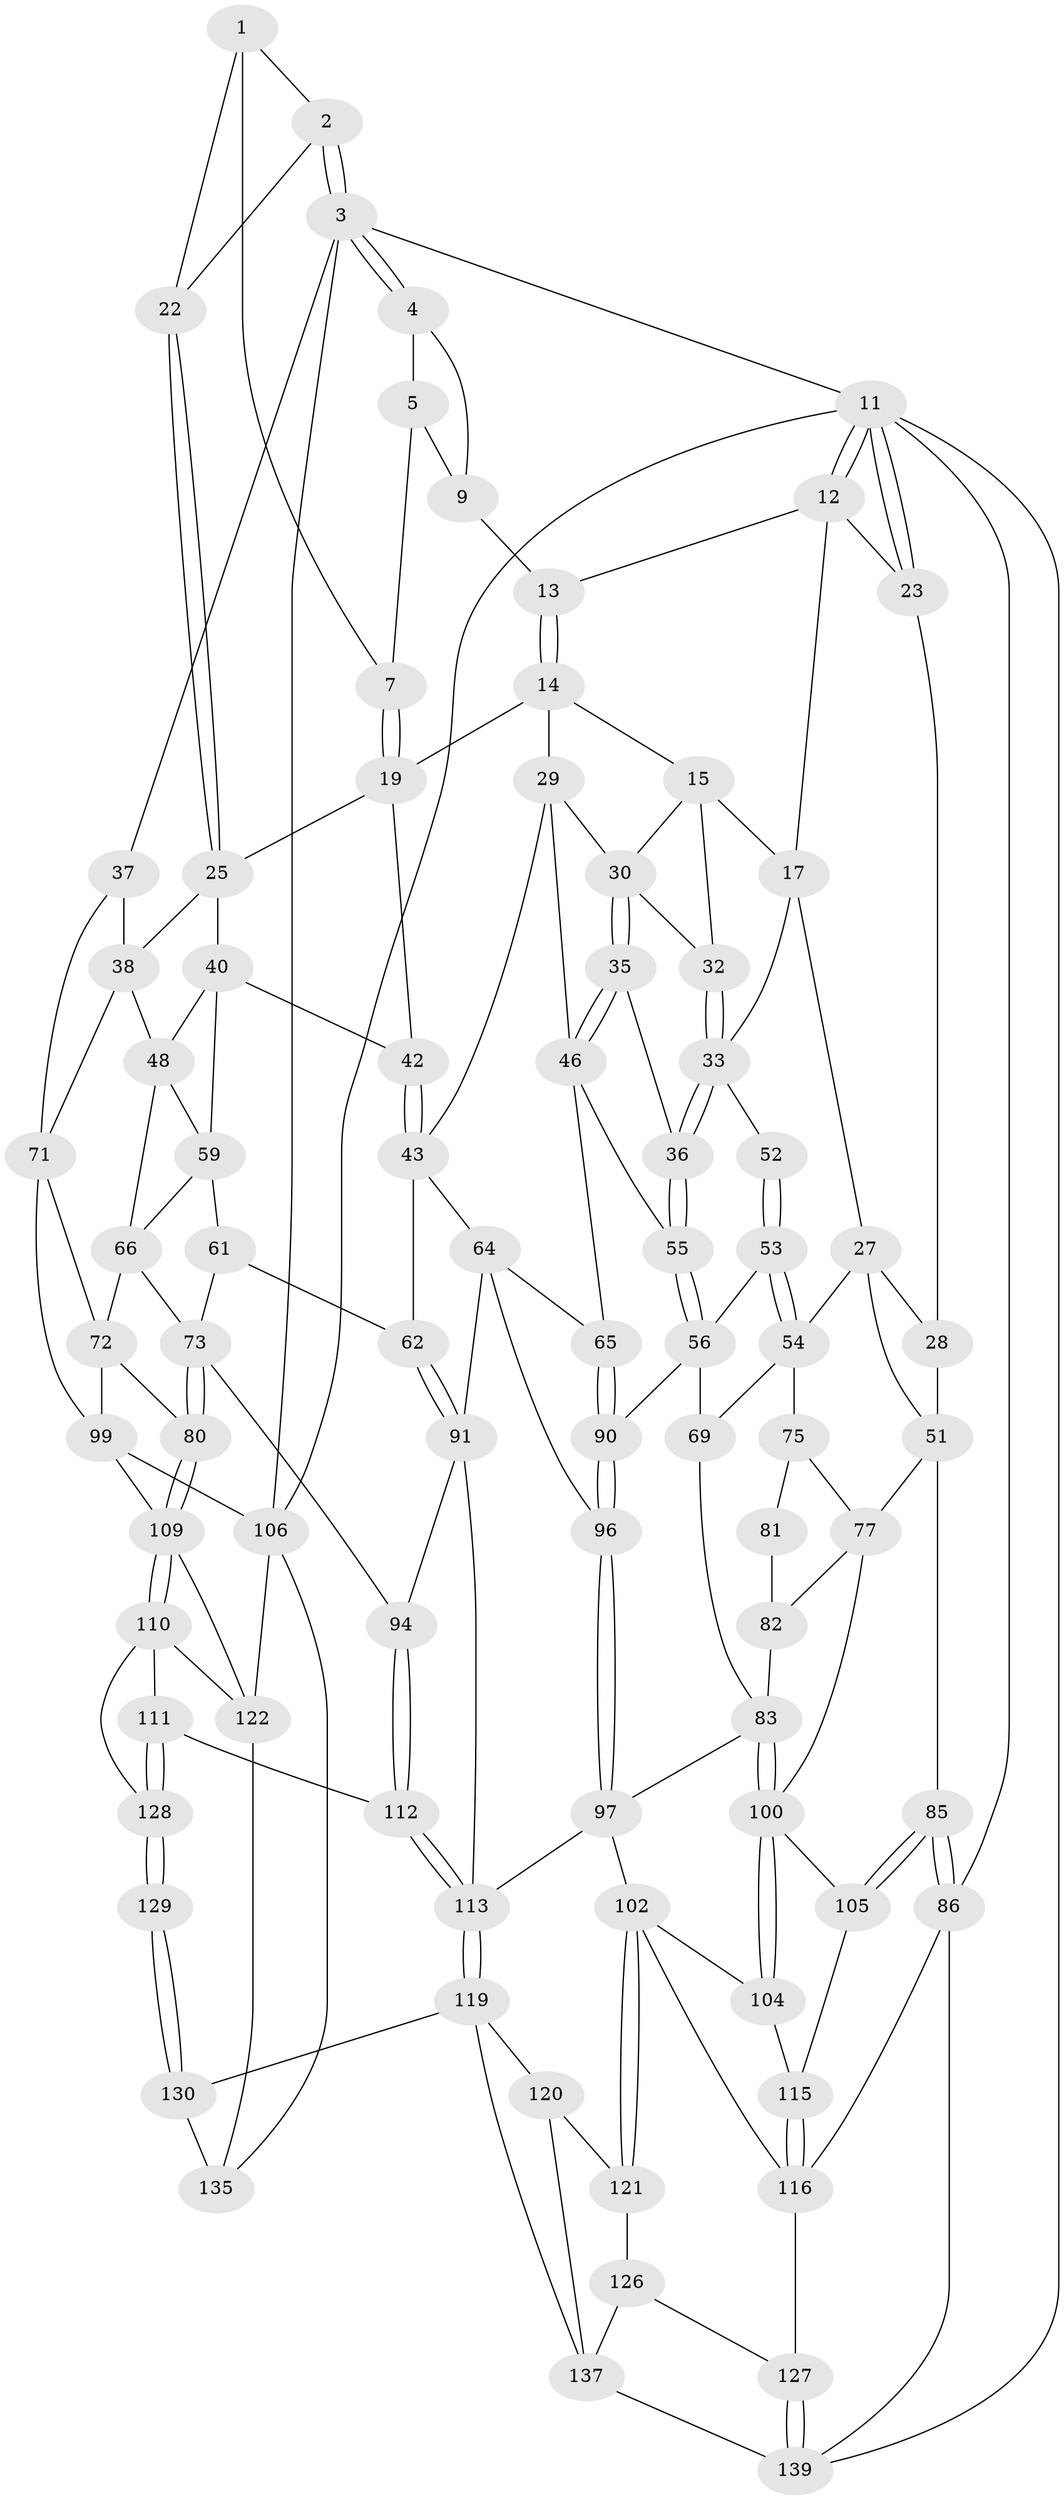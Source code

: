 // original degree distribution, {3: 0.014285714285714285, 4: 0.22857142857142856, 6: 0.21428571428571427, 5: 0.5428571428571428}
// Generated by graph-tools (version 1.1) at 2025/42/03/06/25 10:42:33]
// undirected, 86 vertices, 187 edges
graph export_dot {
graph [start="1"]
  node [color=gray90,style=filled];
  1 [pos="+0.8186830962595968+0.07298016314569569",super="+6"];
  2 [pos="+0.928090933526717+0.04656972378716383"];
  3 [pos="+1+0",super="+10"];
  4 [pos="+1+0"];
  5 [pos="+0.7965265879370026+0.06373823664132905",super="+8"];
  7 [pos="+0.7404873230069998+0.08761295492890799"];
  9 [pos="+0.666651111293224+0"];
  11 [pos="+0+0",super="+88"];
  12 [pos="+0.25830370709982586+0",super="+18"];
  13 [pos="+0.4816730250122182+0"];
  14 [pos="+0.47458490579580764+0",super="+21"];
  15 [pos="+0.3198076051845047+0.08583397391179635",super="+16"];
  17 [pos="+0.24512254620104526+0.12827028328434736",super="+26"];
  19 [pos="+0.6932975533732311+0.1599677681263059",super="+20"];
  22 [pos="+0.8714403789311557+0.1682503087644839"];
  23 [pos="+0+0",super="+24"];
  25 [pos="+0.8705023165109025+0.17891640809268664",super="+39"];
  27 [pos="+0.11408097676187008+0.2324394601413343",super="+50"];
  28 [pos="+0.10681458358881206+0.21247318087572492",super="+45"];
  29 [pos="+0.451421889749113+0.19165304019040333",super="+44"];
  30 [pos="+0.38688456859213466+0.20365862890020794",super="+31"];
  32 [pos="+0.32831129109680535+0.20343934996329377"];
  33 [pos="+0.2793768064509951+0.2752241286749402",super="+34"];
  35 [pos="+0.34116417318056913+0.28108863223855907"];
  36 [pos="+0.2987435177681039+0.2952908306974167"];
  37 [pos="+1+0.03902017805653752"];
  38 [pos="+0.898475556456374+0.21855353010582382",super="+47"];
  40 [pos="+0.8758266029297902+0.23665586007498607",super="+41"];
  42 [pos="+0.671461623337437+0.2573019529183484"];
  43 [pos="+0.5135563520180382+0.3002714740707183",super="+63"];
  46 [pos="+0.435216376716459+0.30074915181510026",super="+58"];
  48 [pos="+0.9257047565862793+0.33783064058565293",super="+49"];
  51 [pos="+0+0.34664128588796145",super="+78"];
  52 [pos="+0.23657242908968928+0.2932090734435053"];
  53 [pos="+0.1308666509938138+0.34344020920604607",super="+57"];
  54 [pos="+0.10985409562433109+0.34468298804604824",super="+70"];
  55 [pos="+0.3266751989268155+0.39564112169654797"];
  56 [pos="+0.28284358466802495+0.4155234902388051",super="+68"];
  59 [pos="+0.798200007710198+0.3670230458596644",super="+60"];
  61 [pos="+0.6594460187344892+0.42213872756152376"];
  62 [pos="+0.5416285981001714+0.42586310549246714"];
  64 [pos="+0.42743078971021825+0.4592086637888975",super="+93"];
  65 [pos="+0.37717672004542+0.4302295265142094"];
  66 [pos="+0.9160829344296567+0.39550243535065205",super="+67"];
  69 [pos="+0.254925090461486+0.45094145464265956"];
  71 [pos="+1+0.3459008000176482",super="+89"];
  72 [pos="+0.9254650670696086+0.41335682095972215",super="+79"];
  73 [pos="+0.8122896994842147+0.552156330994428",super="+74"];
  75 [pos="+0.11381123708145131+0.3648245688141743",super="+76"];
  77 [pos="+0.031584762768392026+0.5023447724861049",super="+95"];
  80 [pos="+0.8581714199589368+0.6005108477973821"];
  81 [pos="+0.1478435974558709+0.4633425317522905"];
  82 [pos="+0.15327796213779826+0.4691866642772132"];
  83 [pos="+0.219143312912634+0.49289992579850955",super="+84"];
  85 [pos="+0+0.6435737477575185"];
  86 [pos="+0+0.6795149181880182",super="+87"];
  90 [pos="+0.3298951296741069+0.5241887458536302"];
  91 [pos="+0.5621087769775307+0.5661366939129848",super="+92"];
  94 [pos="+0.6201632379756835+0.5709881550424089"];
  96 [pos="+0.33797566533230466+0.6500762785539099"];
  97 [pos="+0.33739725588879776+0.6516644469937255",super="+98"];
  99 [pos="+1+0.5429399890624586",super="+108"];
  100 [pos="+0.13103667216947334+0.5932117029609804",super="+101"];
  102 [pos="+0.27150733092125073+0.703930463506276",super="+103"];
  104 [pos="+0.1724216529126541+0.6734087842576176"];
  105 [pos="+0+0.6313243256679792"];
  106 [pos="+1+1",super="+107"];
  109 [pos="+0.8533050528905567+0.6170433830809701",super="+117"];
  110 [pos="+0.7899500202350801+0.6996355834973882",super="+124"];
  111 [pos="+0.6992641499798213+0.7459946150360333"];
  112 [pos="+0.673484150611484+0.7437341026428625"];
  113 [pos="+0.5499198564051527+0.7830571343213514",super="+114"];
  115 [pos="+0.14311947855100954+0.677010180707187"];
  116 [pos="+0+0.7464164304404847",super="+118"];
  119 [pos="+0.5387223472804773+0.8140568844967451",super="+132"];
  120 [pos="+0.4666180456145383+0.8357869541943933",super="+134"];
  121 [pos="+0.3665004623689841+0.8374413745605053",super="+125"];
  122 [pos="+0.9185726813564472+0.835403227066598",super="+123"];
  126 [pos="+0.27313083177229674+0.9207026587850455"];
  127 [pos="+0.15377871236206564+0.8639287739682331"];
  128 [pos="+0.7224908621631294+0.8282742134920736",super="+133"];
  129 [pos="+0.7312102599032658+0.925610235462269"];
  130 [pos="+0.6904276910313037+1",super="+131"];
  135 [pos="+0.8930176054275734+0.8892920295430525",super="+136"];
  137 [pos="+0.4796966406444304+1",super="+138"];
  139 [pos="+0.14191764053737668+0.8831208044929741",super="+140"];
  1 -- 2;
  1 -- 22;
  1 -- 7;
  2 -- 3;
  2 -- 3;
  2 -- 22;
  3 -- 4;
  3 -- 4;
  3 -- 11;
  3 -- 106;
  3 -- 37;
  4 -- 5;
  4 -- 9;
  5 -- 9;
  5 -- 7;
  7 -- 19;
  7 -- 19;
  9 -- 13;
  11 -- 12;
  11 -- 12;
  11 -- 23;
  11 -- 23;
  11 -- 106;
  11 -- 139;
  11 -- 86;
  12 -- 13;
  12 -- 17;
  12 -- 23;
  13 -- 14;
  13 -- 14;
  14 -- 15;
  14 -- 19;
  14 -- 29;
  15 -- 30;
  15 -- 32;
  15 -- 17;
  17 -- 27;
  17 -- 33;
  19 -- 25;
  19 -- 42;
  22 -- 25;
  22 -- 25;
  23 -- 28 [weight=2];
  25 -- 40;
  25 -- 38;
  27 -- 28;
  27 -- 51;
  27 -- 54;
  28 -- 51;
  29 -- 30;
  29 -- 43;
  29 -- 46;
  30 -- 35;
  30 -- 35;
  30 -- 32;
  32 -- 33;
  32 -- 33;
  33 -- 36;
  33 -- 36;
  33 -- 52;
  35 -- 36;
  35 -- 46;
  35 -- 46;
  36 -- 55;
  36 -- 55;
  37 -- 38;
  37 -- 71;
  38 -- 48;
  38 -- 71;
  40 -- 42;
  40 -- 59;
  40 -- 48;
  42 -- 43;
  42 -- 43;
  43 -- 64;
  43 -- 62;
  46 -- 65;
  46 -- 55;
  48 -- 66;
  48 -- 59;
  51 -- 85;
  51 -- 77;
  52 -- 53 [weight=2];
  52 -- 53;
  53 -- 54;
  53 -- 54;
  53 -- 56;
  54 -- 75;
  54 -- 69;
  55 -- 56;
  55 -- 56;
  56 -- 90;
  56 -- 69;
  59 -- 61;
  59 -- 66;
  61 -- 62;
  61 -- 73;
  62 -- 91;
  62 -- 91;
  64 -- 65;
  64 -- 96;
  64 -- 91;
  65 -- 90;
  65 -- 90;
  66 -- 72;
  66 -- 73;
  69 -- 83;
  71 -- 72;
  71 -- 99;
  72 -- 99;
  72 -- 80;
  73 -- 80;
  73 -- 80;
  73 -- 94;
  75 -- 81 [weight=2];
  75 -- 77;
  77 -- 82;
  77 -- 100;
  80 -- 109;
  80 -- 109;
  81 -- 82;
  82 -- 83;
  83 -- 100;
  83 -- 100;
  83 -- 97;
  85 -- 86;
  85 -- 86;
  85 -- 105;
  85 -- 105;
  86 -- 116;
  86 -- 139;
  90 -- 96;
  90 -- 96;
  91 -- 94;
  91 -- 113;
  94 -- 112;
  94 -- 112;
  96 -- 97;
  96 -- 97;
  97 -- 102;
  97 -- 113;
  99 -- 106;
  99 -- 109;
  100 -- 104;
  100 -- 104;
  100 -- 105;
  102 -- 121;
  102 -- 121;
  102 -- 104;
  102 -- 116;
  104 -- 115;
  105 -- 115;
  106 -- 122;
  106 -- 135;
  109 -- 110;
  109 -- 110;
  109 -- 122;
  110 -- 111;
  110 -- 128;
  110 -- 122;
  111 -- 112;
  111 -- 128;
  111 -- 128;
  112 -- 113;
  112 -- 113;
  113 -- 119;
  113 -- 119;
  115 -- 116;
  115 -- 116;
  116 -- 127;
  119 -- 120;
  119 -- 137;
  119 -- 130;
  120 -- 121 [weight=2];
  120 -- 137;
  121 -- 126;
  122 -- 135;
  126 -- 127;
  126 -- 137;
  127 -- 139;
  127 -- 139;
  128 -- 129 [weight=2];
  128 -- 129;
  129 -- 130;
  129 -- 130;
  130 -- 135 [weight=2];
  137 -- 139;
}

